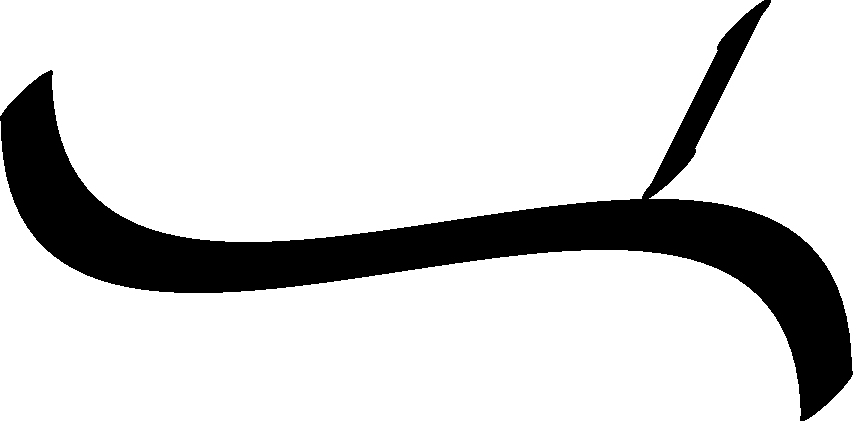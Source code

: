 unitsize(5);
pen slanty = makepen(scale(5)*slant(1.0)*xscale(0.333)*circle((0,0),2.5));
currentpen = slanty;
path arm = (10,15){S}..{S}(90,-15);
draw(arm);
path hand = (0,0)..(7.5,15);
pair p0 = point(arm, 2/3)+(5,5);
draw(shift(p0)*hand);
